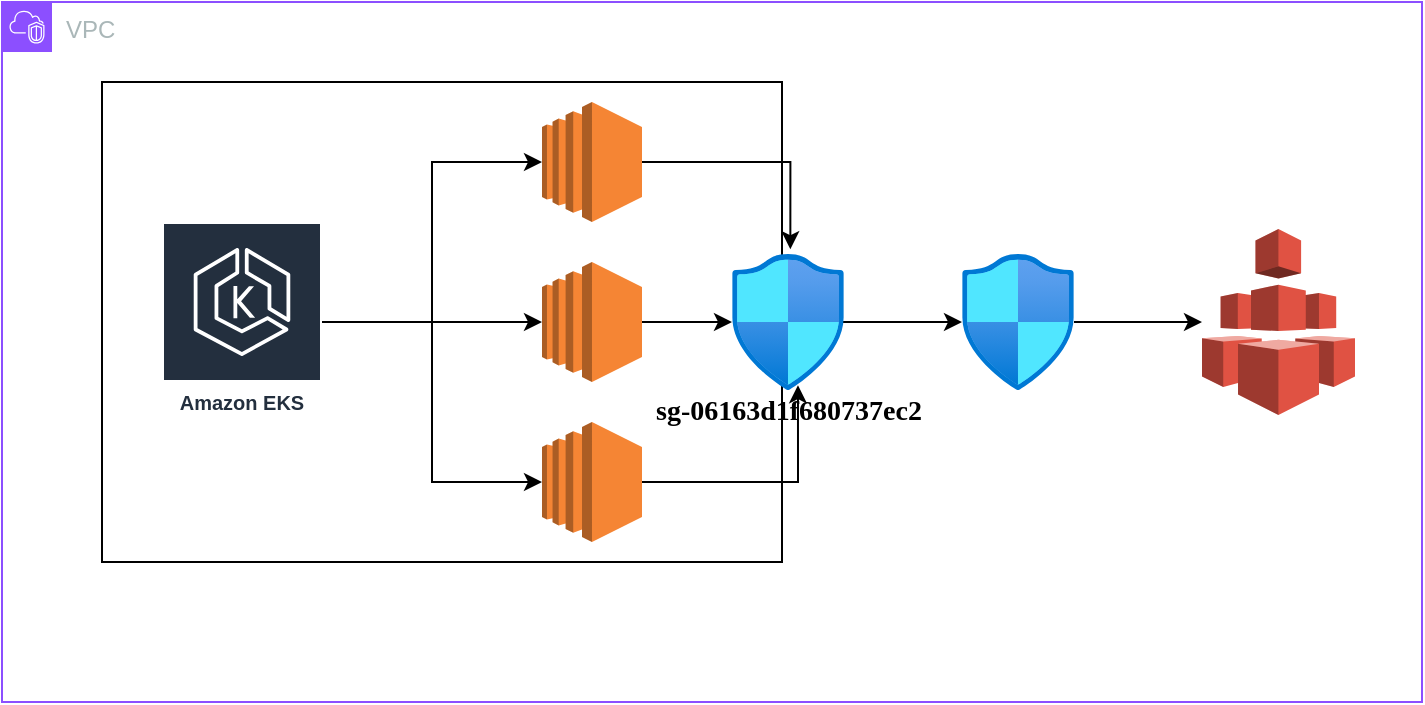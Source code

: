 <mxfile version="24.7.7">
  <diagram name="Page-1" id="wkgwUCDFSHbwD7JbowdS">
    <mxGraphModel dx="1034" dy="446" grid="0" gridSize="10" guides="1" tooltips="1" connect="1" arrows="1" fold="1" page="1" pageScale="1" pageWidth="850" pageHeight="1100" math="0" shadow="0">
      <root>
        <mxCell id="0" />
        <mxCell id="1" parent="0" />
        <mxCell id="kuX9vqVwblyRra-lI0-i-1" value="" style="group" vertex="1" connectable="0" parent="1">
          <mxGeometry x="70" y="290" width="710" height="350" as="geometry" />
        </mxCell>
        <mxCell id="1zBdgdED5QGzMezpM4Ry-13" style="edgeStyle=orthogonalEdgeStyle;rounded=0;orthogonalLoop=1;jettySize=auto;html=1;" parent="kuX9vqVwblyRra-lI0-i-1" source="1zBdgdED5QGzMezpM4Ry-1" target="1zBdgdED5QGzMezpM4Ry-10" edge="1">
          <mxGeometry relative="1" as="geometry" />
        </mxCell>
        <mxCell id="1zBdgdED5QGzMezpM4Ry-1" value="" style="rounded=0;whiteSpace=wrap;html=1;" parent="kuX9vqVwblyRra-lI0-i-1" vertex="1">
          <mxGeometry x="50" y="40" width="340" height="240" as="geometry" />
        </mxCell>
        <mxCell id="1zBdgdED5QGzMezpM4Ry-6" style="edgeStyle=orthogonalEdgeStyle;rounded=0;orthogonalLoop=1;jettySize=auto;html=1;" parent="kuX9vqVwblyRra-lI0-i-1" source="1zBdgdED5QGzMezpM4Ry-2" target="1zBdgdED5QGzMezpM4Ry-5" edge="1">
          <mxGeometry relative="1" as="geometry" />
        </mxCell>
        <mxCell id="1zBdgdED5QGzMezpM4Ry-7" style="edgeStyle=orthogonalEdgeStyle;rounded=0;orthogonalLoop=1;jettySize=auto;html=1;" parent="kuX9vqVwblyRra-lI0-i-1" source="1zBdgdED5QGzMezpM4Ry-2" target="1zBdgdED5QGzMezpM4Ry-3" edge="1">
          <mxGeometry relative="1" as="geometry" />
        </mxCell>
        <mxCell id="1zBdgdED5QGzMezpM4Ry-8" style="edgeStyle=orthogonalEdgeStyle;rounded=0;orthogonalLoop=1;jettySize=auto;html=1;" parent="kuX9vqVwblyRra-lI0-i-1" source="1zBdgdED5QGzMezpM4Ry-2" target="1zBdgdED5QGzMezpM4Ry-4" edge="1">
          <mxGeometry relative="1" as="geometry" />
        </mxCell>
        <mxCell id="1zBdgdED5QGzMezpM4Ry-2" value="Amazon EKS" style="sketch=0;outlineConnect=0;fontColor=#232F3E;gradientColor=none;strokeColor=#ffffff;fillColor=#232F3E;dashed=0;verticalLabelPosition=middle;verticalAlign=bottom;align=center;html=1;whiteSpace=wrap;fontSize=10;fontStyle=1;spacing=3;shape=mxgraph.aws4.productIcon;prIcon=mxgraph.aws4.eks;" parent="kuX9vqVwblyRra-lI0-i-1" vertex="1">
          <mxGeometry x="80" y="110" width="80" height="100" as="geometry" />
        </mxCell>
        <mxCell id="1zBdgdED5QGzMezpM4Ry-3" value="" style="outlineConnect=0;dashed=0;verticalLabelPosition=bottom;verticalAlign=top;align=center;html=1;shape=mxgraph.aws3.ec2;fillColor=#F58534;gradientColor=none;" parent="kuX9vqVwblyRra-lI0-i-1" vertex="1">
          <mxGeometry x="270" y="50" width="50" height="60" as="geometry" />
        </mxCell>
        <mxCell id="1zBdgdED5QGzMezpM4Ry-4" value="" style="outlineConnect=0;dashed=0;verticalLabelPosition=bottom;verticalAlign=top;align=center;html=1;shape=mxgraph.aws3.ec2;fillColor=#F58534;gradientColor=none;" parent="kuX9vqVwblyRra-lI0-i-1" vertex="1">
          <mxGeometry x="270" y="210" width="50" height="60" as="geometry" />
        </mxCell>
        <mxCell id="1zBdgdED5QGzMezpM4Ry-18" style="edgeStyle=orthogonalEdgeStyle;rounded=0;orthogonalLoop=1;jettySize=auto;html=1;" parent="kuX9vqVwblyRra-lI0-i-1" source="1zBdgdED5QGzMezpM4Ry-5" target="1zBdgdED5QGzMezpM4Ry-16" edge="1">
          <mxGeometry relative="1" as="geometry" />
        </mxCell>
        <mxCell id="1zBdgdED5QGzMezpM4Ry-5" value="" style="outlineConnect=0;dashed=0;verticalLabelPosition=bottom;verticalAlign=top;align=center;html=1;shape=mxgraph.aws3.ec2;fillColor=#F58534;gradientColor=none;" parent="kuX9vqVwblyRra-lI0-i-1" vertex="1">
          <mxGeometry x="270" y="130" width="50" height="60" as="geometry" />
        </mxCell>
        <mxCell id="1zBdgdED5QGzMezpM4Ry-12" value="VPC" style="points=[[0,0],[0.25,0],[0.5,0],[0.75,0],[1,0],[1,0.25],[1,0.5],[1,0.75],[1,1],[0.75,1],[0.5,1],[0.25,1],[0,1],[0,0.75],[0,0.5],[0,0.25]];outlineConnect=0;gradientColor=none;html=1;whiteSpace=wrap;fontSize=12;fontStyle=0;container=1;pointerEvents=0;collapsible=0;recursiveResize=0;shape=mxgraph.aws4.group;grIcon=mxgraph.aws4.group_vpc2;strokeColor=#8C4FFF;fillColor=none;verticalAlign=top;align=left;spacingLeft=30;fontColor=#AAB7B8;dashed=0;" parent="kuX9vqVwblyRra-lI0-i-1" vertex="1">
          <mxGeometry width="710" height="350" as="geometry" />
        </mxCell>
        <mxCell id="1zBdgdED5QGzMezpM4Ry-10" value="" style="image;aspect=fixed;html=1;points=[];align=center;fontSize=12;image=img/lib/azure2/networking/Network_Security_Groups.svg;" parent="1zBdgdED5QGzMezpM4Ry-12" vertex="1">
          <mxGeometry x="480" y="126" width="56.0" height="68" as="geometry" />
        </mxCell>
        <mxCell id="1zBdgdED5QGzMezpM4Ry-9" value="" style="outlineConnect=0;dashed=0;verticalLabelPosition=bottom;verticalAlign=top;align=center;html=1;shape=mxgraph.aws3.efs;fillColor=#E05243;gradientColor=none;" parent="1zBdgdED5QGzMezpM4Ry-12" vertex="1">
          <mxGeometry x="600" y="113.5" width="76.5" height="93" as="geometry" />
        </mxCell>
        <mxCell id="1zBdgdED5QGzMezpM4Ry-11" style="edgeStyle=orthogonalEdgeStyle;rounded=0;orthogonalLoop=1;jettySize=auto;html=1;" parent="1zBdgdED5QGzMezpM4Ry-12" source="1zBdgdED5QGzMezpM4Ry-10" target="1zBdgdED5QGzMezpM4Ry-9" edge="1">
          <mxGeometry relative="1" as="geometry" />
        </mxCell>
        <mxCell id="1zBdgdED5QGzMezpM4Ry-16" value="" style="image;aspect=fixed;html=1;points=[];align=center;fontSize=12;image=img/lib/azure2/networking/Network_Security_Groups.svg;" parent="1zBdgdED5QGzMezpM4Ry-12" vertex="1">
          <mxGeometry x="365" y="126" width="56.0" height="68" as="geometry" />
        </mxCell>
        <mxCell id="1zBdgdED5QGzMezpM4Ry-20" value="&lt;span style=&quot;font-family: &amp;quot;Times New Roman&amp;quot;; font-size: 14px; text-align: start; white-space-collapse: preserve;&quot;&gt;&lt;b&gt;sg-06163d1f680737ec2&lt;/b&gt;&lt;/span&gt;" style="text;html=1;align=center;verticalAlign=middle;resizable=0;points=[];autosize=1;strokeColor=none;fillColor=none;" parent="1zBdgdED5QGzMezpM4Ry-12" vertex="1">
          <mxGeometry x="313" y="190" width="160" height="30" as="geometry" />
        </mxCell>
        <mxCell id="1zBdgdED5QGzMezpM4Ry-17" style="edgeStyle=orthogonalEdgeStyle;rounded=0;orthogonalLoop=1;jettySize=auto;html=1;entryX=0.521;entryY=-0.035;entryDx=0;entryDy=0;entryPerimeter=0;" parent="kuX9vqVwblyRra-lI0-i-1" source="1zBdgdED5QGzMezpM4Ry-3" target="1zBdgdED5QGzMezpM4Ry-16" edge="1">
          <mxGeometry relative="1" as="geometry" />
        </mxCell>
        <mxCell id="1zBdgdED5QGzMezpM4Ry-19" style="edgeStyle=orthogonalEdgeStyle;rounded=0;orthogonalLoop=1;jettySize=auto;html=1;entryX=0.589;entryY=0.965;entryDx=0;entryDy=0;entryPerimeter=0;" parent="kuX9vqVwblyRra-lI0-i-1" source="1zBdgdED5QGzMezpM4Ry-4" target="1zBdgdED5QGzMezpM4Ry-16" edge="1">
          <mxGeometry relative="1" as="geometry" />
        </mxCell>
      </root>
    </mxGraphModel>
  </diagram>
</mxfile>
